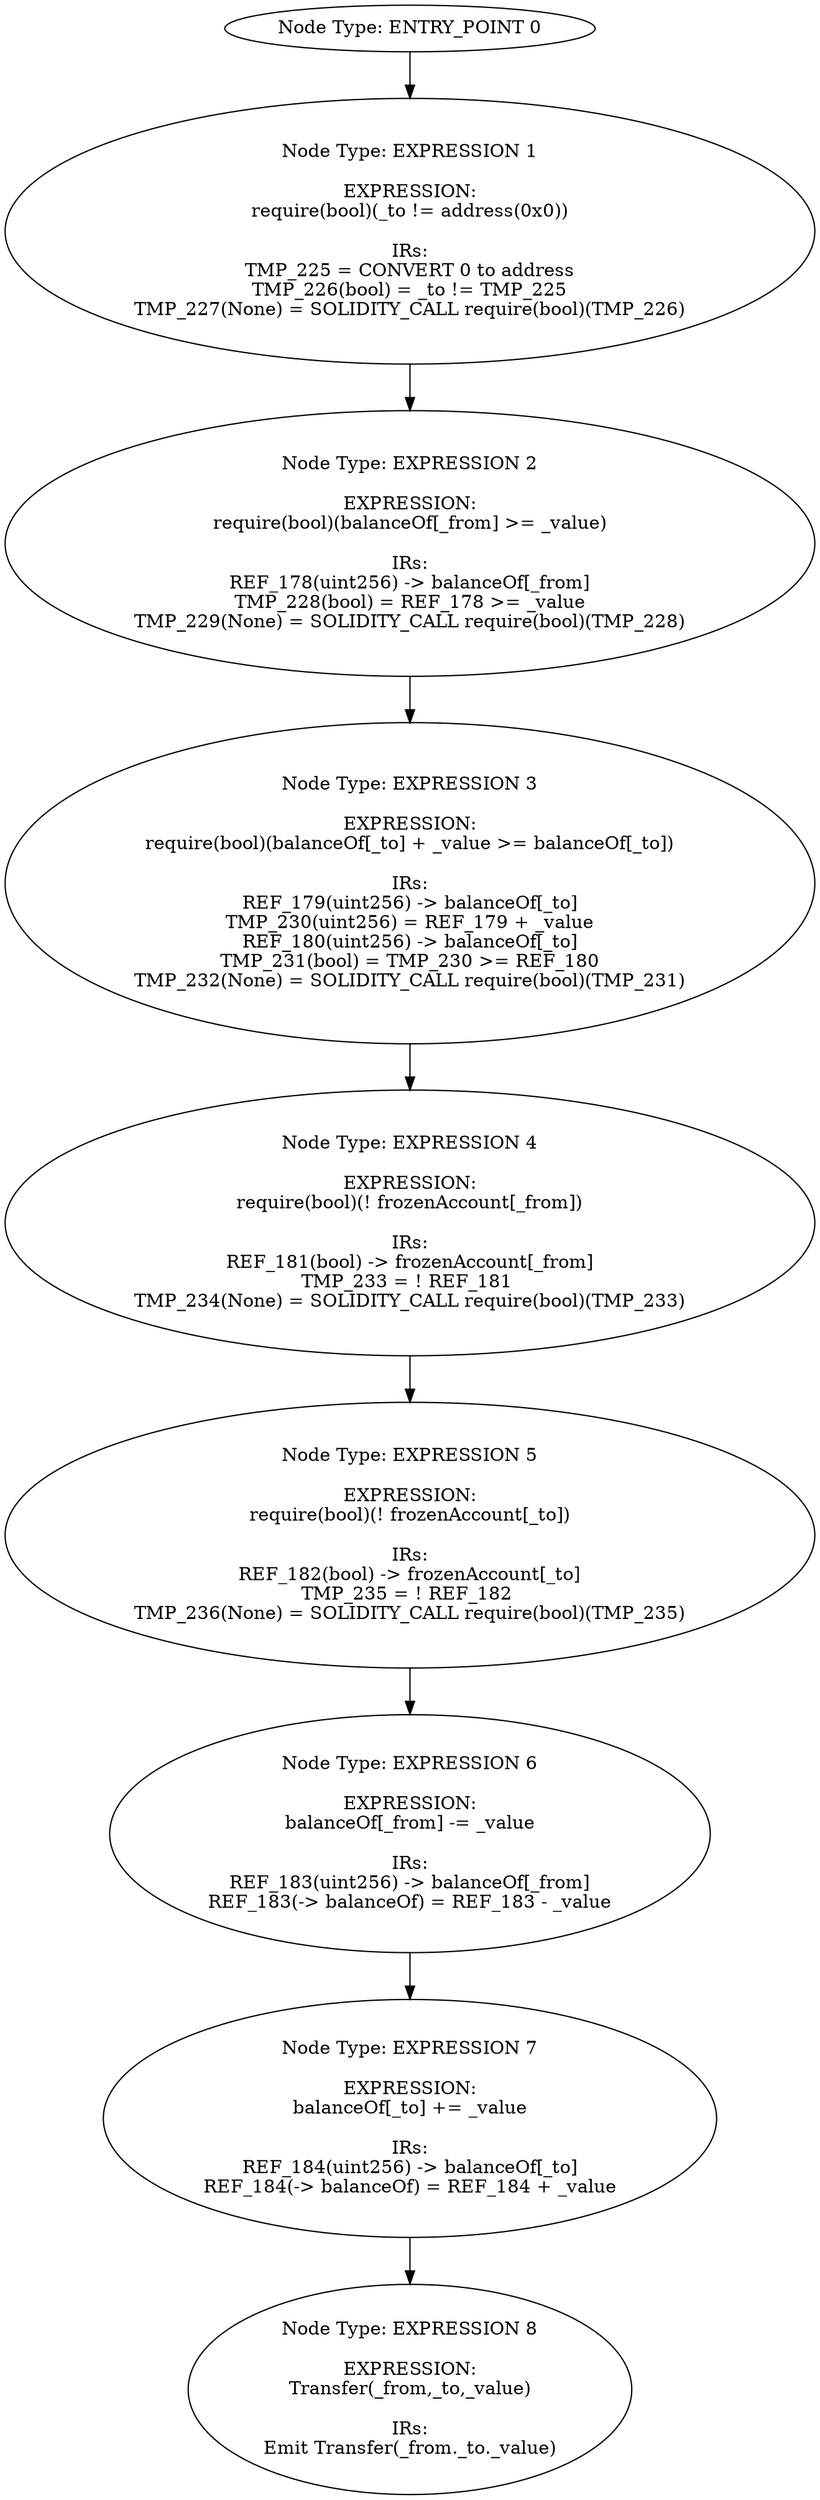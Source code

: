 digraph{
0[label="Node Type: ENTRY_POINT 0
"];
0->1;
1[label="Node Type: EXPRESSION 1

EXPRESSION:
require(bool)(_to != address(0x0))

IRs:
TMP_225 = CONVERT 0 to address
TMP_226(bool) = _to != TMP_225
TMP_227(None) = SOLIDITY_CALL require(bool)(TMP_226)"];
1->2;
2[label="Node Type: EXPRESSION 2

EXPRESSION:
require(bool)(balanceOf[_from] >= _value)

IRs:
REF_178(uint256) -> balanceOf[_from]
TMP_228(bool) = REF_178 >= _value
TMP_229(None) = SOLIDITY_CALL require(bool)(TMP_228)"];
2->3;
3[label="Node Type: EXPRESSION 3

EXPRESSION:
require(bool)(balanceOf[_to] + _value >= balanceOf[_to])

IRs:
REF_179(uint256) -> balanceOf[_to]
TMP_230(uint256) = REF_179 + _value
REF_180(uint256) -> balanceOf[_to]
TMP_231(bool) = TMP_230 >= REF_180
TMP_232(None) = SOLIDITY_CALL require(bool)(TMP_231)"];
3->4;
4[label="Node Type: EXPRESSION 4

EXPRESSION:
require(bool)(! frozenAccount[_from])

IRs:
REF_181(bool) -> frozenAccount[_from]
TMP_233 = ! REF_181 
TMP_234(None) = SOLIDITY_CALL require(bool)(TMP_233)"];
4->5;
5[label="Node Type: EXPRESSION 5

EXPRESSION:
require(bool)(! frozenAccount[_to])

IRs:
REF_182(bool) -> frozenAccount[_to]
TMP_235 = ! REF_182 
TMP_236(None) = SOLIDITY_CALL require(bool)(TMP_235)"];
5->6;
6[label="Node Type: EXPRESSION 6

EXPRESSION:
balanceOf[_from] -= _value

IRs:
REF_183(uint256) -> balanceOf[_from]
REF_183(-> balanceOf) = REF_183 - _value"];
6->7;
7[label="Node Type: EXPRESSION 7

EXPRESSION:
balanceOf[_to] += _value

IRs:
REF_184(uint256) -> balanceOf[_to]
REF_184(-> balanceOf) = REF_184 + _value"];
7->8;
8[label="Node Type: EXPRESSION 8

EXPRESSION:
Transfer(_from,_to,_value)

IRs:
Emit Transfer(_from._to._value)"];
}
